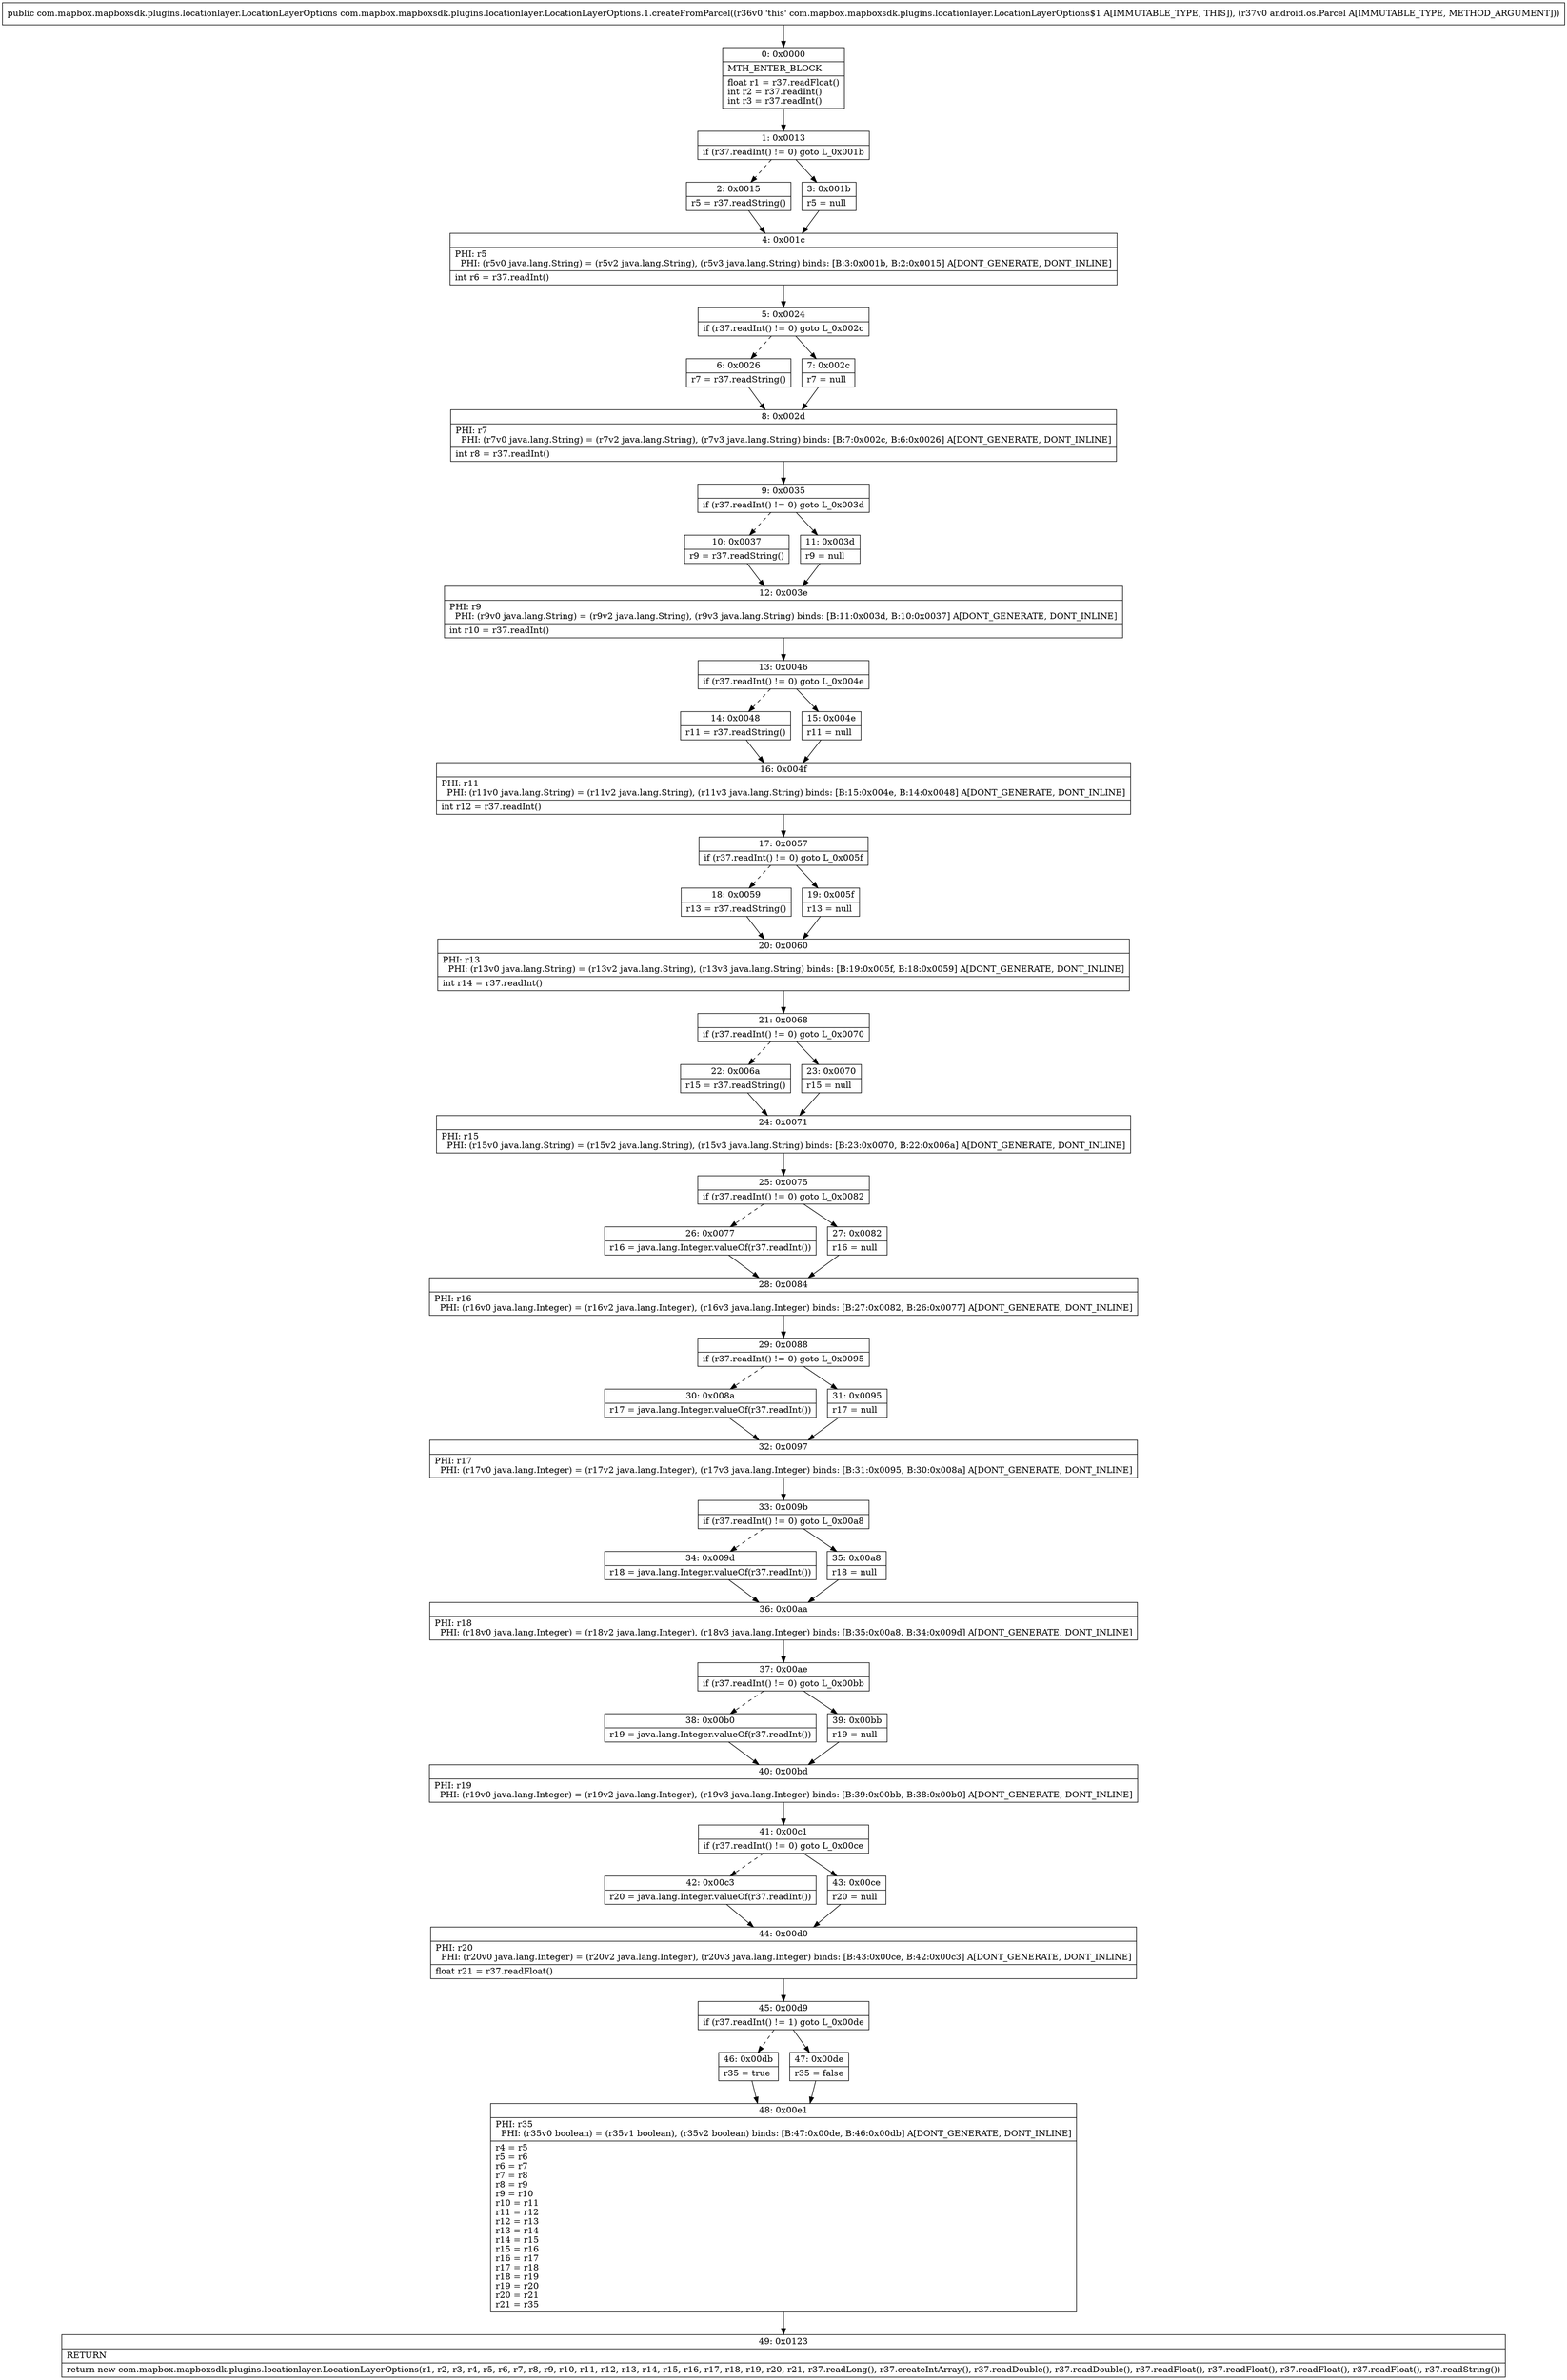 digraph "CFG forcom.mapbox.mapboxsdk.plugins.locationlayer.LocationLayerOptions.1.createFromParcel(Landroid\/os\/Parcel;)Lcom\/mapbox\/mapboxsdk\/plugins\/locationlayer\/LocationLayerOptions;" {
Node_0 [shape=record,label="{0\:\ 0x0000|MTH_ENTER_BLOCK\l|float r1 = r37.readFloat()\lint r2 = r37.readInt()\lint r3 = r37.readInt()\l}"];
Node_1 [shape=record,label="{1\:\ 0x0013|if (r37.readInt() != 0) goto L_0x001b\l}"];
Node_2 [shape=record,label="{2\:\ 0x0015|r5 = r37.readString()\l}"];
Node_3 [shape=record,label="{3\:\ 0x001b|r5 = null\l}"];
Node_4 [shape=record,label="{4\:\ 0x001c|PHI: r5 \l  PHI: (r5v0 java.lang.String) = (r5v2 java.lang.String), (r5v3 java.lang.String) binds: [B:3:0x001b, B:2:0x0015] A[DONT_GENERATE, DONT_INLINE]\l|int r6 = r37.readInt()\l}"];
Node_5 [shape=record,label="{5\:\ 0x0024|if (r37.readInt() != 0) goto L_0x002c\l}"];
Node_6 [shape=record,label="{6\:\ 0x0026|r7 = r37.readString()\l}"];
Node_7 [shape=record,label="{7\:\ 0x002c|r7 = null\l}"];
Node_8 [shape=record,label="{8\:\ 0x002d|PHI: r7 \l  PHI: (r7v0 java.lang.String) = (r7v2 java.lang.String), (r7v3 java.lang.String) binds: [B:7:0x002c, B:6:0x0026] A[DONT_GENERATE, DONT_INLINE]\l|int r8 = r37.readInt()\l}"];
Node_9 [shape=record,label="{9\:\ 0x0035|if (r37.readInt() != 0) goto L_0x003d\l}"];
Node_10 [shape=record,label="{10\:\ 0x0037|r9 = r37.readString()\l}"];
Node_11 [shape=record,label="{11\:\ 0x003d|r9 = null\l}"];
Node_12 [shape=record,label="{12\:\ 0x003e|PHI: r9 \l  PHI: (r9v0 java.lang.String) = (r9v2 java.lang.String), (r9v3 java.lang.String) binds: [B:11:0x003d, B:10:0x0037] A[DONT_GENERATE, DONT_INLINE]\l|int r10 = r37.readInt()\l}"];
Node_13 [shape=record,label="{13\:\ 0x0046|if (r37.readInt() != 0) goto L_0x004e\l}"];
Node_14 [shape=record,label="{14\:\ 0x0048|r11 = r37.readString()\l}"];
Node_15 [shape=record,label="{15\:\ 0x004e|r11 = null\l}"];
Node_16 [shape=record,label="{16\:\ 0x004f|PHI: r11 \l  PHI: (r11v0 java.lang.String) = (r11v2 java.lang.String), (r11v3 java.lang.String) binds: [B:15:0x004e, B:14:0x0048] A[DONT_GENERATE, DONT_INLINE]\l|int r12 = r37.readInt()\l}"];
Node_17 [shape=record,label="{17\:\ 0x0057|if (r37.readInt() != 0) goto L_0x005f\l}"];
Node_18 [shape=record,label="{18\:\ 0x0059|r13 = r37.readString()\l}"];
Node_19 [shape=record,label="{19\:\ 0x005f|r13 = null\l}"];
Node_20 [shape=record,label="{20\:\ 0x0060|PHI: r13 \l  PHI: (r13v0 java.lang.String) = (r13v2 java.lang.String), (r13v3 java.lang.String) binds: [B:19:0x005f, B:18:0x0059] A[DONT_GENERATE, DONT_INLINE]\l|int r14 = r37.readInt()\l}"];
Node_21 [shape=record,label="{21\:\ 0x0068|if (r37.readInt() != 0) goto L_0x0070\l}"];
Node_22 [shape=record,label="{22\:\ 0x006a|r15 = r37.readString()\l}"];
Node_23 [shape=record,label="{23\:\ 0x0070|r15 = null\l}"];
Node_24 [shape=record,label="{24\:\ 0x0071|PHI: r15 \l  PHI: (r15v0 java.lang.String) = (r15v2 java.lang.String), (r15v3 java.lang.String) binds: [B:23:0x0070, B:22:0x006a] A[DONT_GENERATE, DONT_INLINE]\l}"];
Node_25 [shape=record,label="{25\:\ 0x0075|if (r37.readInt() != 0) goto L_0x0082\l}"];
Node_26 [shape=record,label="{26\:\ 0x0077|r16 = java.lang.Integer.valueOf(r37.readInt())\l}"];
Node_27 [shape=record,label="{27\:\ 0x0082|r16 = null\l}"];
Node_28 [shape=record,label="{28\:\ 0x0084|PHI: r16 \l  PHI: (r16v0 java.lang.Integer) = (r16v2 java.lang.Integer), (r16v3 java.lang.Integer) binds: [B:27:0x0082, B:26:0x0077] A[DONT_GENERATE, DONT_INLINE]\l}"];
Node_29 [shape=record,label="{29\:\ 0x0088|if (r37.readInt() != 0) goto L_0x0095\l}"];
Node_30 [shape=record,label="{30\:\ 0x008a|r17 = java.lang.Integer.valueOf(r37.readInt())\l}"];
Node_31 [shape=record,label="{31\:\ 0x0095|r17 = null\l}"];
Node_32 [shape=record,label="{32\:\ 0x0097|PHI: r17 \l  PHI: (r17v0 java.lang.Integer) = (r17v2 java.lang.Integer), (r17v3 java.lang.Integer) binds: [B:31:0x0095, B:30:0x008a] A[DONT_GENERATE, DONT_INLINE]\l}"];
Node_33 [shape=record,label="{33\:\ 0x009b|if (r37.readInt() != 0) goto L_0x00a8\l}"];
Node_34 [shape=record,label="{34\:\ 0x009d|r18 = java.lang.Integer.valueOf(r37.readInt())\l}"];
Node_35 [shape=record,label="{35\:\ 0x00a8|r18 = null\l}"];
Node_36 [shape=record,label="{36\:\ 0x00aa|PHI: r18 \l  PHI: (r18v0 java.lang.Integer) = (r18v2 java.lang.Integer), (r18v3 java.lang.Integer) binds: [B:35:0x00a8, B:34:0x009d] A[DONT_GENERATE, DONT_INLINE]\l}"];
Node_37 [shape=record,label="{37\:\ 0x00ae|if (r37.readInt() != 0) goto L_0x00bb\l}"];
Node_38 [shape=record,label="{38\:\ 0x00b0|r19 = java.lang.Integer.valueOf(r37.readInt())\l}"];
Node_39 [shape=record,label="{39\:\ 0x00bb|r19 = null\l}"];
Node_40 [shape=record,label="{40\:\ 0x00bd|PHI: r19 \l  PHI: (r19v0 java.lang.Integer) = (r19v2 java.lang.Integer), (r19v3 java.lang.Integer) binds: [B:39:0x00bb, B:38:0x00b0] A[DONT_GENERATE, DONT_INLINE]\l}"];
Node_41 [shape=record,label="{41\:\ 0x00c1|if (r37.readInt() != 0) goto L_0x00ce\l}"];
Node_42 [shape=record,label="{42\:\ 0x00c3|r20 = java.lang.Integer.valueOf(r37.readInt())\l}"];
Node_43 [shape=record,label="{43\:\ 0x00ce|r20 = null\l}"];
Node_44 [shape=record,label="{44\:\ 0x00d0|PHI: r20 \l  PHI: (r20v0 java.lang.Integer) = (r20v2 java.lang.Integer), (r20v3 java.lang.Integer) binds: [B:43:0x00ce, B:42:0x00c3] A[DONT_GENERATE, DONT_INLINE]\l|float r21 = r37.readFloat()\l}"];
Node_45 [shape=record,label="{45\:\ 0x00d9|if (r37.readInt() != 1) goto L_0x00de\l}"];
Node_46 [shape=record,label="{46\:\ 0x00db|r35 = true\l}"];
Node_47 [shape=record,label="{47\:\ 0x00de|r35 = false\l}"];
Node_48 [shape=record,label="{48\:\ 0x00e1|PHI: r35 \l  PHI: (r35v0 boolean) = (r35v1 boolean), (r35v2 boolean) binds: [B:47:0x00de, B:46:0x00db] A[DONT_GENERATE, DONT_INLINE]\l|r4 = r5\lr5 = r6\lr6 = r7\lr7 = r8\lr8 = r9\lr9 = r10\lr10 = r11\lr11 = r12\lr12 = r13\lr13 = r14\lr14 = r15\lr15 = r16\lr16 = r17\lr17 = r18\lr18 = r19\lr19 = r20\lr20 = r21\lr21 = r35\l}"];
Node_49 [shape=record,label="{49\:\ 0x0123|RETURN\l|return new com.mapbox.mapboxsdk.plugins.locationlayer.LocationLayerOptions(r1, r2, r3, r4, r5, r6, r7, r8, r9, r10, r11, r12, r13, r14, r15, r16, r17, r18, r19, r20, r21, r37.readLong(), r37.createIntArray(), r37.readDouble(), r37.readDouble(), r37.readFloat(), r37.readFloat(), r37.readFloat(), r37.readFloat(), r37.readString())\l}"];
MethodNode[shape=record,label="{public com.mapbox.mapboxsdk.plugins.locationlayer.LocationLayerOptions com.mapbox.mapboxsdk.plugins.locationlayer.LocationLayerOptions.1.createFromParcel((r36v0 'this' com.mapbox.mapboxsdk.plugins.locationlayer.LocationLayerOptions$1 A[IMMUTABLE_TYPE, THIS]), (r37v0 android.os.Parcel A[IMMUTABLE_TYPE, METHOD_ARGUMENT])) }"];
MethodNode -> Node_0;
Node_0 -> Node_1;
Node_1 -> Node_2[style=dashed];
Node_1 -> Node_3;
Node_2 -> Node_4;
Node_3 -> Node_4;
Node_4 -> Node_5;
Node_5 -> Node_6[style=dashed];
Node_5 -> Node_7;
Node_6 -> Node_8;
Node_7 -> Node_8;
Node_8 -> Node_9;
Node_9 -> Node_10[style=dashed];
Node_9 -> Node_11;
Node_10 -> Node_12;
Node_11 -> Node_12;
Node_12 -> Node_13;
Node_13 -> Node_14[style=dashed];
Node_13 -> Node_15;
Node_14 -> Node_16;
Node_15 -> Node_16;
Node_16 -> Node_17;
Node_17 -> Node_18[style=dashed];
Node_17 -> Node_19;
Node_18 -> Node_20;
Node_19 -> Node_20;
Node_20 -> Node_21;
Node_21 -> Node_22[style=dashed];
Node_21 -> Node_23;
Node_22 -> Node_24;
Node_23 -> Node_24;
Node_24 -> Node_25;
Node_25 -> Node_26[style=dashed];
Node_25 -> Node_27;
Node_26 -> Node_28;
Node_27 -> Node_28;
Node_28 -> Node_29;
Node_29 -> Node_30[style=dashed];
Node_29 -> Node_31;
Node_30 -> Node_32;
Node_31 -> Node_32;
Node_32 -> Node_33;
Node_33 -> Node_34[style=dashed];
Node_33 -> Node_35;
Node_34 -> Node_36;
Node_35 -> Node_36;
Node_36 -> Node_37;
Node_37 -> Node_38[style=dashed];
Node_37 -> Node_39;
Node_38 -> Node_40;
Node_39 -> Node_40;
Node_40 -> Node_41;
Node_41 -> Node_42[style=dashed];
Node_41 -> Node_43;
Node_42 -> Node_44;
Node_43 -> Node_44;
Node_44 -> Node_45;
Node_45 -> Node_46[style=dashed];
Node_45 -> Node_47;
Node_46 -> Node_48;
Node_47 -> Node_48;
Node_48 -> Node_49;
}

